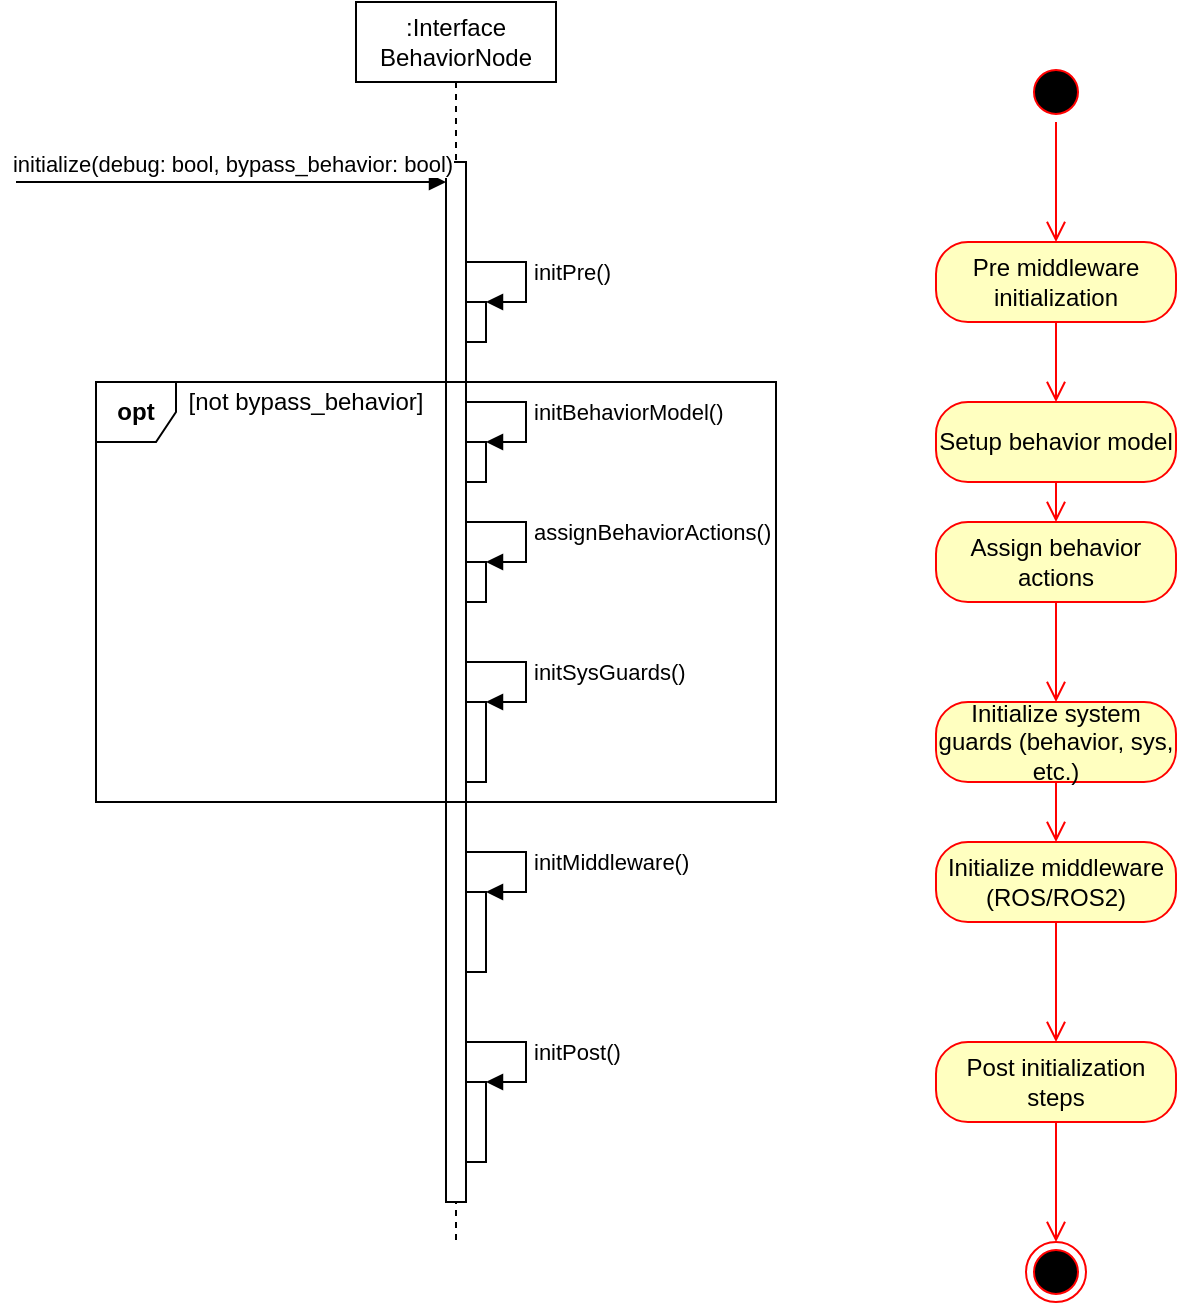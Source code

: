 <mxfile version="13.4.5" type="device" pages="2"><diagram id="_3GkaNvjs_7-BUJTXgQD" name="InitSequence"><mxGraphModel dx="1185" dy="674" grid="1" gridSize="10" guides="1" tooltips="1" connect="1" arrows="1" fold="1" page="1" pageScale="1" pageWidth="827" pageHeight="1169" math="0" shadow="0"><root><mxCell id="0"/><mxCell id="1" parent="0"/><mxCell id="XVMuqP7kjZxvr-noXV3O-1" value=":Interface&lt;br&gt;BehaviorNode" style="shape=umlLifeline;perimeter=lifelinePerimeter;whiteSpace=wrap;html=1;container=1;collapsible=0;recursiveResize=0;outlineConnect=0;size=40;" parent="1" vertex="1"><mxGeometry x="210" y="100" width="100" height="620" as="geometry"/></mxCell><mxCell id="XVMuqP7kjZxvr-noXV3O-2" value="" style="html=1;points=[];perimeter=orthogonalPerimeter;" parent="XVMuqP7kjZxvr-noXV3O-1" vertex="1"><mxGeometry x="45" y="80" width="10" height="520" as="geometry"/></mxCell><mxCell id="XVMuqP7kjZxvr-noXV3O-3" value="" style="html=1;points=[];perimeter=orthogonalPerimeter;" parent="XVMuqP7kjZxvr-noXV3O-1" vertex="1"><mxGeometry x="55" y="150" width="10" height="20" as="geometry"/></mxCell><mxCell id="XVMuqP7kjZxvr-noXV3O-4" value="initPre()" style="edgeStyle=orthogonalEdgeStyle;html=1;align=left;spacingLeft=2;endArrow=block;rounded=0;entryX=1;entryY=0;" parent="XVMuqP7kjZxvr-noXV3O-1" source="XVMuqP7kjZxvr-noXV3O-2" target="XVMuqP7kjZxvr-noXV3O-3" edge="1"><mxGeometry relative="1" as="geometry"><mxPoint x="60" y="130" as="sourcePoint"/><Array as="points"><mxPoint x="85" y="130"/><mxPoint x="85" y="150"/></Array></mxGeometry></mxCell><mxCell id="XVMuqP7kjZxvr-noXV3O-11" value="" style="html=1;points=[];perimeter=orthogonalPerimeter;" parent="XVMuqP7kjZxvr-noXV3O-1" vertex="1"><mxGeometry x="55" y="220" width="10" height="20" as="geometry"/></mxCell><mxCell id="XVMuqP7kjZxvr-noXV3O-12" value="initBehaviorModel()" style="edgeStyle=orthogonalEdgeStyle;html=1;align=left;spacingLeft=2;endArrow=block;rounded=0;entryX=1;entryY=0;" parent="XVMuqP7kjZxvr-noXV3O-1" source="XVMuqP7kjZxvr-noXV3O-2" target="XVMuqP7kjZxvr-noXV3O-11" edge="1"><mxGeometry relative="1" as="geometry"><mxPoint x="60" y="230" as="sourcePoint"/><Array as="points"><mxPoint x="85" y="200"/><mxPoint x="85" y="220"/></Array></mxGeometry></mxCell><mxCell id="XVMuqP7kjZxvr-noXV3O-16" value="" style="html=1;points=[];perimeter=orthogonalPerimeter;" parent="XVMuqP7kjZxvr-noXV3O-1" vertex="1"><mxGeometry x="55" y="350" width="10" height="40" as="geometry"/></mxCell><mxCell id="XVMuqP7kjZxvr-noXV3O-17" value="initSysGuards()" style="edgeStyle=orthogonalEdgeStyle;html=1;align=left;spacingLeft=2;endArrow=block;rounded=0;entryX=1;entryY=0;" parent="XVMuqP7kjZxvr-noXV3O-1" source="XVMuqP7kjZxvr-noXV3O-2" target="XVMuqP7kjZxvr-noXV3O-16" edge="1"><mxGeometry relative="1" as="geometry"><mxPoint x="60" y="330" as="sourcePoint"/><Array as="points"><mxPoint x="85" y="330"/><mxPoint x="85" y="350"/></Array></mxGeometry></mxCell><mxCell id="XVMuqP7kjZxvr-noXV3O-18" value="" style="html=1;points=[];perimeter=orthogonalPerimeter;" parent="XVMuqP7kjZxvr-noXV3O-1" vertex="1"><mxGeometry x="55" y="445" width="10" height="40" as="geometry"/></mxCell><mxCell id="XVMuqP7kjZxvr-noXV3O-19" value="initMiddleware()" style="edgeStyle=orthogonalEdgeStyle;html=1;align=left;spacingLeft=2;endArrow=block;rounded=0;entryX=1;entryY=0;" parent="XVMuqP7kjZxvr-noXV3O-1" source="XVMuqP7kjZxvr-noXV3O-2" target="XVMuqP7kjZxvr-noXV3O-18" edge="1"><mxGeometry relative="1" as="geometry"><mxPoint x="60" y="425" as="sourcePoint"/><Array as="points"><mxPoint x="85" y="425"/><mxPoint x="85" y="445"/></Array></mxGeometry></mxCell><mxCell id="XVMuqP7kjZxvr-noXV3O-24" value="" style="html=1;points=[];perimeter=orthogonalPerimeter;" parent="XVMuqP7kjZxvr-noXV3O-1" vertex="1"><mxGeometry x="55" y="540" width="10" height="40" as="geometry"/></mxCell><mxCell id="XVMuqP7kjZxvr-noXV3O-25" value="initPost()" style="edgeStyle=orthogonalEdgeStyle;html=1;align=left;spacingLeft=2;endArrow=block;rounded=0;entryX=1;entryY=0;" parent="XVMuqP7kjZxvr-noXV3O-1" source="XVMuqP7kjZxvr-noXV3O-2" target="XVMuqP7kjZxvr-noXV3O-24" edge="1"><mxGeometry relative="1" as="geometry"><mxPoint x="60" y="520" as="sourcePoint"/><Array as="points"><mxPoint x="85" y="520"/><mxPoint x="85" y="540"/></Array></mxGeometry></mxCell><mxCell id="XVMuqP7kjZxvr-noXV3O-30" value="" style="html=1;points=[];perimeter=orthogonalPerimeter;" parent="XVMuqP7kjZxvr-noXV3O-1" vertex="1"><mxGeometry x="55" y="280" width="10" height="20" as="geometry"/></mxCell><mxCell id="XVMuqP7kjZxvr-noXV3O-31" value="assignBehaviorActions()" style="edgeStyle=orthogonalEdgeStyle;html=1;align=left;spacingLeft=2;endArrow=block;rounded=0;entryX=1;entryY=0;" parent="XVMuqP7kjZxvr-noXV3O-1" source="XVMuqP7kjZxvr-noXV3O-2" target="XVMuqP7kjZxvr-noXV3O-30" edge="1"><mxGeometry relative="1" as="geometry"><mxPoint x="60" y="260" as="sourcePoint"/><Array as="points"><mxPoint x="85" y="260"/><mxPoint x="85" y="280"/></Array></mxGeometry></mxCell><mxCell id="XVMuqP7kjZxvr-noXV3O-5" value="" style="ellipse;html=1;shape=startState;fillColor=#000000;strokeColor=#ff0000;" parent="1" vertex="1"><mxGeometry x="545" y="130" width="30" height="30" as="geometry"/></mxCell><mxCell id="XVMuqP7kjZxvr-noXV3O-6" value="" style="edgeStyle=orthogonalEdgeStyle;html=1;verticalAlign=bottom;endArrow=open;endSize=8;strokeColor=#ff0000;" parent="1" source="XVMuqP7kjZxvr-noXV3O-5" edge="1"><mxGeometry relative="1" as="geometry"><mxPoint x="560" y="220" as="targetPoint"/></mxGeometry></mxCell><mxCell id="XVMuqP7kjZxvr-noXV3O-7" value="Pre middleware initialization" style="rounded=1;whiteSpace=wrap;html=1;arcSize=40;fontColor=#000000;fillColor=#ffffc0;strokeColor=#ff0000;" parent="1" vertex="1"><mxGeometry x="500" y="220" width="120" height="40" as="geometry"/></mxCell><mxCell id="XVMuqP7kjZxvr-noXV3O-8" value="" style="edgeStyle=orthogonalEdgeStyle;html=1;verticalAlign=bottom;endArrow=open;endSize=8;strokeColor=#ff0000;" parent="1" source="XVMuqP7kjZxvr-noXV3O-7" edge="1"><mxGeometry relative="1" as="geometry"><mxPoint x="560" y="300" as="targetPoint"/></mxGeometry></mxCell><mxCell id="XVMuqP7kjZxvr-noXV3O-9" value="Setup behavior model" style="rounded=1;whiteSpace=wrap;html=1;arcSize=40;fontColor=#000000;fillColor=#ffffc0;strokeColor=#ff0000;" parent="1" vertex="1"><mxGeometry x="500" y="300" width="120" height="40" as="geometry"/></mxCell><mxCell id="XVMuqP7kjZxvr-noXV3O-10" value="" style="edgeStyle=orthogonalEdgeStyle;html=1;verticalAlign=bottom;endArrow=open;endSize=8;strokeColor=#ff0000;entryX=0.5;entryY=0;entryDx=0;entryDy=0;" parent="1" source="XVMuqP7kjZxvr-noXV3O-9" target="XVMuqP7kjZxvr-noXV3O-27" edge="1"><mxGeometry relative="1" as="geometry"><mxPoint x="560" y="420" as="targetPoint"/></mxGeometry></mxCell><mxCell id="XVMuqP7kjZxvr-noXV3O-13" value="initialize(debug: bool, bypass_behavior: bool)" style="html=1;verticalAlign=bottom;endArrow=block;" parent="1" target="XVMuqP7kjZxvr-noXV3O-2" edge="1"><mxGeometry width="80" relative="1" as="geometry"><mxPoint x="40" y="190" as="sourcePoint"/><mxPoint x="250" y="190" as="targetPoint"/></mxGeometry></mxCell><mxCell id="XVMuqP7kjZxvr-noXV3O-14" value="Initialize system guards (behavior, sys, etc.)" style="rounded=1;whiteSpace=wrap;html=1;arcSize=40;fontColor=#000000;fillColor=#ffffc0;strokeColor=#ff0000;" parent="1" vertex="1"><mxGeometry x="500" y="450" width="120" height="40" as="geometry"/></mxCell><mxCell id="XVMuqP7kjZxvr-noXV3O-15" value="" style="edgeStyle=orthogonalEdgeStyle;html=1;verticalAlign=bottom;endArrow=open;endSize=8;strokeColor=#ff0000;" parent="1" source="XVMuqP7kjZxvr-noXV3O-14" edge="1"><mxGeometry relative="1" as="geometry"><mxPoint x="560" y="520" as="targetPoint"/></mxGeometry></mxCell><mxCell id="XVMuqP7kjZxvr-noXV3O-20" value="Initialize middleware (ROS/ROS2)" style="rounded=1;whiteSpace=wrap;html=1;arcSize=40;fontColor=#000000;fillColor=#ffffc0;strokeColor=#ff0000;" parent="1" vertex="1"><mxGeometry x="500" y="520" width="120" height="40" as="geometry"/></mxCell><mxCell id="XVMuqP7kjZxvr-noXV3O-21" value="" style="edgeStyle=orthogonalEdgeStyle;html=1;verticalAlign=bottom;endArrow=open;endSize=8;strokeColor=#ff0000;" parent="1" source="XVMuqP7kjZxvr-noXV3O-20" edge="1"><mxGeometry relative="1" as="geometry"><mxPoint x="560" y="620" as="targetPoint"/></mxGeometry></mxCell><mxCell id="XVMuqP7kjZxvr-noXV3O-22" value="Post initialization steps" style="rounded=1;whiteSpace=wrap;html=1;arcSize=40;fontColor=#000000;fillColor=#ffffc0;strokeColor=#ff0000;" parent="1" vertex="1"><mxGeometry x="500" y="620" width="120" height="40" as="geometry"/></mxCell><mxCell id="XVMuqP7kjZxvr-noXV3O-23" value="" style="edgeStyle=orthogonalEdgeStyle;html=1;verticalAlign=bottom;endArrow=open;endSize=8;strokeColor=#ff0000;" parent="1" source="XVMuqP7kjZxvr-noXV3O-22" edge="1"><mxGeometry relative="1" as="geometry"><mxPoint x="560" y="720" as="targetPoint"/></mxGeometry></mxCell><mxCell id="XVMuqP7kjZxvr-noXV3O-26" value="" style="ellipse;html=1;shape=endState;fillColor=#000000;strokeColor=#ff0000;" parent="1" vertex="1"><mxGeometry x="545" y="720" width="30" height="30" as="geometry"/></mxCell><mxCell id="XVMuqP7kjZxvr-noXV3O-27" value="Assign behavior actions" style="rounded=1;whiteSpace=wrap;html=1;arcSize=40;fontColor=#000000;fillColor=#ffffc0;strokeColor=#ff0000;" parent="1" vertex="1"><mxGeometry x="500" y="360" width="120" height="40" as="geometry"/></mxCell><mxCell id="XVMuqP7kjZxvr-noXV3O-28" value="" style="edgeStyle=orthogonalEdgeStyle;html=1;verticalAlign=bottom;endArrow=open;endSize=8;strokeColor=#ff0000;entryX=0.5;entryY=0;entryDx=0;entryDy=0;" parent="1" source="XVMuqP7kjZxvr-noXV3O-27" target="XVMuqP7kjZxvr-noXV3O-14" edge="1"><mxGeometry relative="1" as="geometry"><mxPoint x="710" y="480" as="targetPoint"/></mxGeometry></mxCell><mxCell id="HPylpEhz4_FGRNLPdF7L-1" value="&lt;b&gt;opt&lt;/b&gt;" style="shape=umlFrame;whiteSpace=wrap;html=1;width=40;height=30;" vertex="1" parent="1"><mxGeometry x="80" y="290" width="340" height="210" as="geometry"/></mxCell><mxCell id="HPylpEhz4_FGRNLPdF7L-2" value="[not bypass_behavior]" style="text;html=1;strokeColor=none;fillColor=none;align=center;verticalAlign=middle;whiteSpace=wrap;rounded=0;" vertex="1" parent="1"><mxGeometry x="120" y="290" width="130" height="20" as="geometry"/></mxCell></root></mxGraphModel></diagram><diagram id="Bft9KW48vnrDdFwHCefi" name="ExceptionHandling"><mxGraphModel dx="1673" dy="952" grid="1" gridSize="10" guides="1" tooltips="1" connect="1" arrows="1" fold="1" page="1" pageScale="1" pageWidth="827" pageHeight="1169" math="0" shadow="0"><root><mxCell id="ttnu-A0LTlM4b-9mCv1X-0"/><mxCell id="ttnu-A0LTlM4b-9mCv1X-1" parent="ttnu-A0LTlM4b-9mCv1X-0"/><mxCell id="bx-qDmhQQr1NP9cpxxAZ-0" value="&lt;b&gt;opt&lt;/b&gt;" style="shape=umlFrame;whiteSpace=wrap;html=1;width=40;height=30;" vertex="1" parent="ttnu-A0LTlM4b-9mCv1X-1"><mxGeometry x="60" y="380" width="570" height="480" as="geometry"/></mxCell><mxCell id="2zJNVKVBLMaAW-ojOY7U-31" value="opt" style="shape=umlFrame;whiteSpace=wrap;html=1;width=50;height=20;fontStyle=1" parent="ttnu-A0LTlM4b-9mCv1X-1" vertex="1"><mxGeometry x="70" y="1120" width="530" height="80" as="geometry"/></mxCell><mxCell id="2zJNVKVBLMaAW-ojOY7U-28" value="opt" style="shape=umlFrame;whiteSpace=wrap;html=1;width=50;height=20;fontStyle=1" parent="ttnu-A0LTlM4b-9mCv1X-1" vertex="1"><mxGeometry x="70" y="950" width="530" height="80" as="geometry"/></mxCell><mxCell id="2zJNVKVBLMaAW-ojOY7U-25" value="opt" style="shape=umlFrame;whiteSpace=wrap;html=1;width=50;height=20;fontStyle=1" parent="ttnu-A0LTlM4b-9mCv1X-1" vertex="1"><mxGeometry x="70" y="770" width="540" height="80" as="geometry"/></mxCell><mxCell id="2zJNVKVBLMaAW-ojOY7U-22" value="opt" style="shape=umlFrame;whiteSpace=wrap;html=1;width=50;height=20;fontStyle=1" parent="ttnu-A0LTlM4b-9mCv1X-1" vertex="1"><mxGeometry x="70" y="610" width="540" height="80" as="geometry"/></mxCell><mxCell id="2zJNVKVBLMaAW-ojOY7U-17" value="opt" style="shape=umlFrame;whiteSpace=wrap;html=1;width=50;height=20;fontStyle=1" parent="ttnu-A0LTlM4b-9mCv1X-1" vertex="1"><mxGeometry x="70" y="290" width="540" height="80" as="geometry"/></mxCell><mxCell id="2zJNVKVBLMaAW-ojOY7U-0" value=":ReiNodeInterface" style="shape=umlLifeline;perimeter=lifelinePerimeter;whiteSpace=wrap;html=1;container=1;collapsible=0;recursiveResize=0;outlineConnect=0;" parent="ttnu-A0LTlM4b-9mCv1X-1" vertex="1"><mxGeometry x="210" y="110" width="100" height="1130" as="geometry"/></mxCell><mxCell id="2zJNVKVBLMaAW-ojOY7U-1" value="" style="html=1;points=[];perimeter=orthogonalPerimeter;" parent="2zJNVKVBLMaAW-ojOY7U-0" vertex="1"><mxGeometry x="45" y="80" width="10" height="1030" as="geometry"/></mxCell><mxCell id="2zJNVKVBLMaAW-ojOY7U-2" value="" style="html=1;points=[];perimeter=orthogonalPerimeter;" parent="2zJNVKVBLMaAW-ojOY7U-0" vertex="1"><mxGeometry x="55" y="150" width="10" height="20" as="geometry"/></mxCell><mxCell id="2zJNVKVBLMaAW-ojOY7U-3" value="initPre()" style="edgeStyle=orthogonalEdgeStyle;html=1;align=left;spacingLeft=2;endArrow=block;rounded=0;entryX=1;entryY=0;" parent="2zJNVKVBLMaAW-ojOY7U-0" source="2zJNVKVBLMaAW-ojOY7U-1" target="2zJNVKVBLMaAW-ojOY7U-2" edge="1"><mxGeometry relative="1" as="geometry"><mxPoint x="60" y="130" as="sourcePoint"/><Array as="points"><mxPoint x="85" y="130"/><mxPoint x="85" y="150"/></Array></mxGeometry></mxCell><mxCell id="2zJNVKVBLMaAW-ojOY7U-4" value="" style="html=1;points=[];perimeter=orthogonalPerimeter;" parent="2zJNVKVBLMaAW-ojOY7U-0" vertex="1"><mxGeometry x="55" y="300" width="10" height="20" as="geometry"/></mxCell><mxCell id="2zJNVKVBLMaAW-ojOY7U-5" value="initBehaviorModel()" style="edgeStyle=orthogonalEdgeStyle;html=1;align=left;spacingLeft=2;endArrow=block;rounded=0;entryX=1;entryY=0;" parent="2zJNVKVBLMaAW-ojOY7U-0" source="2zJNVKVBLMaAW-ojOY7U-1" target="2zJNVKVBLMaAW-ojOY7U-4" edge="1"><mxGeometry relative="1" as="geometry"><mxPoint x="60" y="230" as="sourcePoint"/><Array as="points"><mxPoint x="85" y="280"/><mxPoint x="85" y="300"/></Array></mxGeometry></mxCell><mxCell id="2zJNVKVBLMaAW-ojOY7U-6" value="" style="html=1;points=[];perimeter=orthogonalPerimeter;" parent="2zJNVKVBLMaAW-ojOY7U-0" vertex="1"><mxGeometry x="55" y="610" width="10" height="40" as="geometry"/></mxCell><mxCell id="2zJNVKVBLMaAW-ojOY7U-7" value="initSysGuards()" style="edgeStyle=orthogonalEdgeStyle;html=1;align=left;spacingLeft=2;endArrow=block;rounded=0;entryX=1;entryY=0;" parent="2zJNVKVBLMaAW-ojOY7U-0" source="2zJNVKVBLMaAW-ojOY7U-1" target="2zJNVKVBLMaAW-ojOY7U-6" edge="1"><mxGeometry relative="1" as="geometry"><mxPoint x="60" y="330" as="sourcePoint"/><Array as="points"><mxPoint x="85" y="590"/><mxPoint x="85" y="610"/></Array></mxGeometry></mxCell><mxCell id="2zJNVKVBLMaAW-ojOY7U-8" value="" style="html=1;points=[];perimeter=orthogonalPerimeter;" parent="2zJNVKVBLMaAW-ojOY7U-0" vertex="1"><mxGeometry x="55" y="790" width="10" height="40" as="geometry"/></mxCell><mxCell id="2zJNVKVBLMaAW-ojOY7U-9" value="initMiddleware()" style="edgeStyle=orthogonalEdgeStyle;html=1;align=left;spacingLeft=2;endArrow=block;rounded=0;entryX=1;entryY=0;" parent="2zJNVKVBLMaAW-ojOY7U-0" source="2zJNVKVBLMaAW-ojOY7U-1" target="2zJNVKVBLMaAW-ojOY7U-8" edge="1"><mxGeometry relative="1" as="geometry"><mxPoint x="60" y="425" as="sourcePoint"/><Array as="points"><mxPoint x="85" y="760"/><mxPoint x="85" y="790"/></Array></mxGeometry></mxCell><mxCell id="2zJNVKVBLMaAW-ojOY7U-10" value="" style="html=1;points=[];perimeter=orthogonalPerimeter;" parent="2zJNVKVBLMaAW-ojOY7U-0" vertex="1"><mxGeometry x="55" y="960" width="10" height="40" as="geometry"/></mxCell><mxCell id="2zJNVKVBLMaAW-ojOY7U-11" value="initPost()" style="edgeStyle=orthogonalEdgeStyle;html=1;align=left;spacingLeft=2;endArrow=block;rounded=0;entryX=1;entryY=0;" parent="2zJNVKVBLMaAW-ojOY7U-0" source="2zJNVKVBLMaAW-ojOY7U-1" target="2zJNVKVBLMaAW-ojOY7U-10" edge="1"><mxGeometry relative="1" as="geometry"><mxPoint x="60" y="520" as="sourcePoint"/><Array as="points"><mxPoint x="85" y="940"/><mxPoint x="85" y="960"/></Array></mxGeometry></mxCell><mxCell id="2zJNVKVBLMaAW-ojOY7U-12" value="" style="html=1;points=[];perimeter=orthogonalPerimeter;" parent="2zJNVKVBLMaAW-ojOY7U-0" vertex="1"><mxGeometry x="55" y="465" width="10" height="20" as="geometry"/></mxCell><mxCell id="2zJNVKVBLMaAW-ojOY7U-13" value="assignBehaviorActions()" style="edgeStyle=orthogonalEdgeStyle;html=1;align=left;spacingLeft=2;endArrow=block;rounded=0;entryX=1;entryY=0;" parent="2zJNVKVBLMaAW-ojOY7U-0" source="2zJNVKVBLMaAW-ojOY7U-1" target="2zJNVKVBLMaAW-ojOY7U-12" edge="1"><mxGeometry relative="1" as="geometry"><mxPoint x="60" y="260" as="sourcePoint"/><Array as="points"><mxPoint x="85" y="430"/><mxPoint x="85" y="465"/></Array></mxGeometry></mxCell><mxCell id="2zJNVKVBLMaAW-ojOY7U-14" value="initialize(debug: bool, bypass_behavior: bool)" style="html=1;verticalAlign=bottom;endArrow=block;" parent="ttnu-A0LTlM4b-9mCv1X-1" target="2zJNVKVBLMaAW-ojOY7U-1" edge="1"><mxGeometry width="80" relative="1" as="geometry"><mxPoint x="40" y="190" as="sourcePoint"/><mxPoint x="250" y="190" as="targetPoint"/></mxGeometry></mxCell><mxCell id="2zJNVKVBLMaAW-ojOY7U-16" value=":ExceptionPreInitialization" style="html=1;" parent="ttnu-A0LTlM4b-9mCv1X-1" vertex="1"><mxGeometry x="450" y="305" width="150" height="50" as="geometry"/></mxCell><mxCell id="2zJNVKVBLMaAW-ojOY7U-18" value="throw" style="html=1;verticalAlign=bottom;endArrow=block;entryX=0;entryY=0.5;entryDx=0;entryDy=0;" parent="ttnu-A0LTlM4b-9mCv1X-1" source="2zJNVKVBLMaAW-ojOY7U-1" target="2zJNVKVBLMaAW-ojOY7U-16" edge="1"><mxGeometry width="80" relative="1" as="geometry"><mxPoint x="550" y="460" as="sourcePoint"/><mxPoint x="630" y="460" as="targetPoint"/></mxGeometry></mxCell><mxCell id="2zJNVKVBLMaAW-ojOY7U-19" value="opt" style="shape=umlFrame;whiteSpace=wrap;html=1;width=50;height=20;fontStyle=1" parent="ttnu-A0LTlM4b-9mCv1X-1" vertex="1"><mxGeometry x="70" y="440" width="540" height="80" as="geometry"/></mxCell><mxCell id="2zJNVKVBLMaAW-ojOY7U-20" value=":ExceptionBehaviorModelInitialization" style="html=1;" parent="ttnu-A0LTlM4b-9mCv1X-1" vertex="1"><mxGeometry x="390" y="455" width="210" height="50" as="geometry"/></mxCell><mxCell id="2zJNVKVBLMaAW-ojOY7U-21" value="throw" style="html=1;verticalAlign=bottom;endArrow=block;" parent="ttnu-A0LTlM4b-9mCv1X-1" edge="1"><mxGeometry width="80" relative="1" as="geometry"><mxPoint x="265" y="479.66" as="sourcePoint"/><mxPoint x="390" y="480" as="targetPoint"/></mxGeometry></mxCell><mxCell id="2zJNVKVBLMaAW-ojOY7U-23" value=":ExceptionBehaviorActionAssignment" style="html=1;" parent="ttnu-A0LTlM4b-9mCv1X-1" vertex="1"><mxGeometry x="390" y="625" width="210" height="50" as="geometry"/></mxCell><mxCell id="2zJNVKVBLMaAW-ojOY7U-24" value="throw" style="html=1;verticalAlign=bottom;endArrow=block;entryX=0;entryY=0.5;entryDx=0;entryDy=0;" parent="ttnu-A0LTlM4b-9mCv1X-1" source="2zJNVKVBLMaAW-ojOY7U-1" target="2zJNVKVBLMaAW-ojOY7U-23" edge="1"><mxGeometry width="80" relative="1" as="geometry"><mxPoint x="340" y="580" as="sourcePoint"/><mxPoint x="400" y="490" as="targetPoint"/></mxGeometry></mxCell><mxCell id="2zJNVKVBLMaAW-ojOY7U-26" value=":ExceptionSysGuardInitialization" style="html=1;" parent="ttnu-A0LTlM4b-9mCv1X-1" vertex="1"><mxGeometry x="390" y="785" width="210" height="50" as="geometry"/></mxCell><mxCell id="2zJNVKVBLMaAW-ojOY7U-27" value="throw" style="html=1;verticalAlign=bottom;endArrow=block;entryX=0;entryY=0.5;entryDx=0;entryDy=0;" parent="ttnu-A0LTlM4b-9mCv1X-1" source="2zJNVKVBLMaAW-ojOY7U-1" target="2zJNVKVBLMaAW-ojOY7U-26" edge="1"><mxGeometry width="80" relative="1" as="geometry"><mxPoint x="275" y="660" as="sourcePoint"/><mxPoint x="400" y="660" as="targetPoint"/></mxGeometry></mxCell><mxCell id="2zJNVKVBLMaAW-ojOY7U-29" value=":ExceptionMiddlewareInitialization" style="html=1;" parent="ttnu-A0LTlM4b-9mCv1X-1" vertex="1"><mxGeometry x="380" y="965" width="210" height="50" as="geometry"/></mxCell><mxCell id="2zJNVKVBLMaAW-ojOY7U-30" value="throw" style="html=1;verticalAlign=bottom;endArrow=block;entryX=0;entryY=0.5;entryDx=0;entryDy=0;" parent="ttnu-A0LTlM4b-9mCv1X-1" source="2zJNVKVBLMaAW-ojOY7U-1" target="2zJNVKVBLMaAW-ojOY7U-29" edge="1"><mxGeometry width="80" relative="1" as="geometry"><mxPoint x="275" y="820" as="sourcePoint"/><mxPoint x="400" y="820" as="targetPoint"/></mxGeometry></mxCell><mxCell id="2zJNVKVBLMaAW-ojOY7U-32" value=":ExceptionPostInitialization" style="html=1;" parent="ttnu-A0LTlM4b-9mCv1X-1" vertex="1"><mxGeometry x="380" y="1135" width="210" height="50" as="geometry"/></mxCell><mxCell id="2zJNVKVBLMaAW-ojOY7U-34" value="throw" style="html=1;verticalAlign=bottom;endArrow=block;entryX=0;entryY=0.5;entryDx=0;entryDy=0;" parent="ttnu-A0LTlM4b-9mCv1X-1" source="2zJNVKVBLMaAW-ojOY7U-1" target="2zJNVKVBLMaAW-ojOY7U-32" edge="1"><mxGeometry width="80" relative="1" as="geometry"><mxPoint x="275" y="1000" as="sourcePoint"/><mxPoint x="390" y="1000" as="targetPoint"/></mxGeometry></mxCell><mxCell id="PDifjEZQQVuUXdX8lEGH-0" value="&lt;span style=&quot;color: rgb(0 , 0 , 0) ; font-family: &amp;#34;helvetica&amp;#34; ; font-size: 12px ; font-style: normal ; font-weight: 400 ; letter-spacing: normal ; text-align: center ; text-indent: 0px ; text-transform: none ; word-spacing: 0px ; background-color: rgb(248 , 249 , 250) ; display: inline ; float: none&quot;&gt;[not initPre]&lt;/span&gt;" style="text;whiteSpace=wrap;html=1;" vertex="1" parent="ttnu-A0LTlM4b-9mCv1X-1"><mxGeometry x="170" y="290" width="70" height="30" as="geometry"/></mxCell><mxCell id="PDifjEZQQVuUXdX8lEGH-1" value="&lt;span style=&quot;color: rgb(0 , 0 , 0) ; font-family: &amp;#34;helvetica&amp;#34; ; font-size: 12px ; font-style: normal ; font-weight: 400 ; letter-spacing: normal ; text-align: center ; text-indent: 0px ; text-transform: none ; word-spacing: 0px ; background-color: rgb(248 , 249 , 250) ; display: inline ; float: none&quot;&gt;[not initBehaviorModel]&lt;/span&gt;" style="text;whiteSpace=wrap;html=1;" vertex="1" parent="ttnu-A0LTlM4b-9mCv1X-1"><mxGeometry x="120" y="440" width="140" height="30" as="geometry"/></mxCell><mxCell id="PDifjEZQQVuUXdX8lEGH-2" value="&lt;span style=&quot;color: rgb(0 , 0 , 0) ; font-family: &amp;#34;helvetica&amp;#34; ; font-size: 12px ; font-style: normal ; font-weight: 400 ; letter-spacing: normal ; text-align: center ; text-indent: 0px ; text-transform: none ; word-spacing: 0px ; background-color: rgb(248 , 249 , 250) ; display: inline ; float: none&quot;&gt;[not &lt;br&gt;assignBehaviorActions]&lt;/span&gt;" style="text;whiteSpace=wrap;html=1;" vertex="1" parent="ttnu-A0LTlM4b-9mCv1X-1"><mxGeometry x="120" y="610" width="170" height="30" as="geometry"/></mxCell><mxCell id="PDifjEZQQVuUXdX8lEGH-3" value="&lt;span style=&quot;color: rgb(0 , 0 , 0) ; font-family: &amp;#34;helvetica&amp;#34; ; font-size: 12px ; font-style: normal ; font-weight: 400 ; letter-spacing: normal ; text-align: center ; text-indent: 0px ; text-transform: none ; word-spacing: 0px ; background-color: rgb(248 , 249 , 250) ; display: inline ; float: none&quot;&gt;[not initSysGuards]&lt;/span&gt;" style="text;whiteSpace=wrap;html=1;" vertex="1" parent="ttnu-A0LTlM4b-9mCv1X-1"><mxGeometry x="130" y="770" width="120" height="30" as="geometry"/></mxCell><mxCell id="PDifjEZQQVuUXdX8lEGH-4" value="&lt;span style=&quot;color: rgb(0 , 0 , 0) ; font-family: &amp;#34;helvetica&amp;#34; ; font-size: 12px ; font-style: normal ; font-weight: 400 ; letter-spacing: normal ; text-align: center ; text-indent: 0px ; text-transform: none ; word-spacing: 0px ; background-color: rgb(248 , 249 , 250) ; display: inline ; float: none&quot;&gt;[not initMiddleware]&lt;/span&gt;" style="text;whiteSpace=wrap;html=1;" vertex="1" parent="ttnu-A0LTlM4b-9mCv1X-1"><mxGeometry x="130" y="950" width="120" height="30" as="geometry"/></mxCell><mxCell id="PDifjEZQQVuUXdX8lEGH-5" value="&lt;span style=&quot;color: rgb(0 , 0 , 0) ; font-family: &amp;#34;helvetica&amp;#34; ; font-size: 12px ; font-style: normal ; font-weight: 400 ; letter-spacing: normal ; text-align: center ; text-indent: 0px ; text-transform: none ; word-spacing: 0px ; background-color: rgb(248 , 249 , 250) ; display: inline ; float: none&quot;&gt;[not initPost]&lt;/span&gt;" style="text;whiteSpace=wrap;html=1;" vertex="1" parent="ttnu-A0LTlM4b-9mCv1X-1"><mxGeometry x="140" y="1120" width="80" height="30" as="geometry"/></mxCell><mxCell id="bx-qDmhQQr1NP9cpxxAZ-1" value="[not bypass_behavior]" style="text;html=1;strokeColor=none;fillColor=none;align=center;verticalAlign=middle;whiteSpace=wrap;rounded=0;" vertex="1" parent="ttnu-A0LTlM4b-9mCv1X-1"><mxGeometry x="110" y="380" width="130" height="20" as="geometry"/></mxCell></root></mxGraphModel></diagram></mxfile>